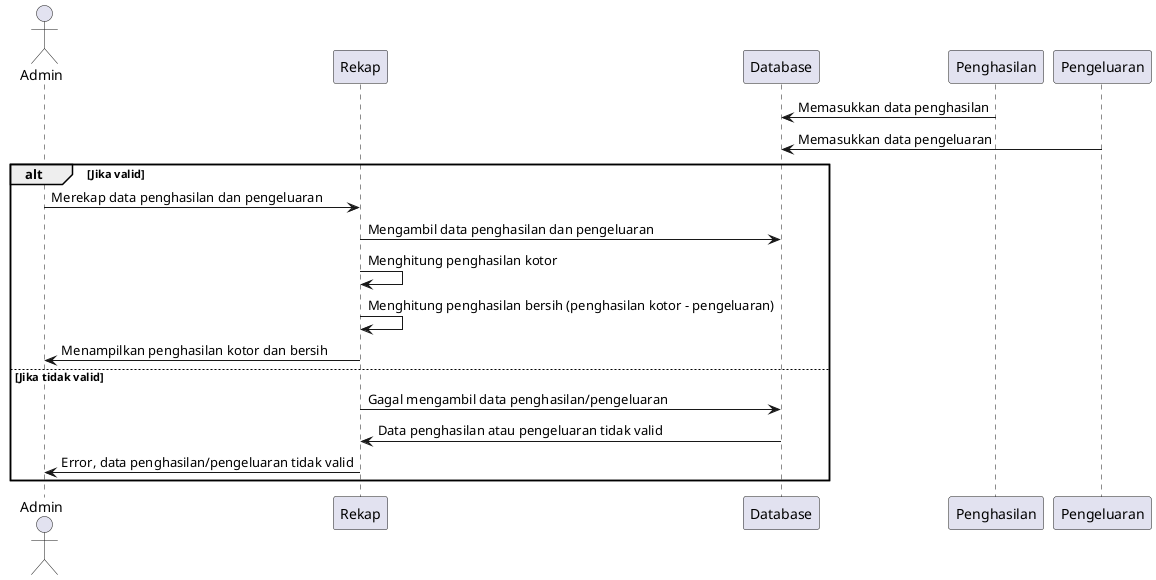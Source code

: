 @startuml

actor Admin
participant Rekap
participant "Database" as DB
participant Penghasilan
participant Pengeluaran

Penghasilan -> DB: Memasukkan data penghasilan
Pengeluaran -> DB: Memasukkan data pengeluaran

alt Jika valid
    Admin -> Rekap: Merekap data penghasilan dan pengeluaran
    Rekap -> DB: Mengambil data penghasilan dan pengeluaran
    Rekap -> Rekap: Menghitung penghasilan kotor
    Rekap -> Rekap: Menghitung penghasilan bersih (penghasilan kotor - pengeluaran)
    Rekap -> Admin: Menampilkan penghasilan kotor dan bersih

else Jika tidak valid
    Rekap -> DB: Gagal mengambil data penghasilan/pengeluaran
    DB -> Rekap: Data penghasilan atau pengeluaran tidak valid
    Rekap -> Admin: Error, data penghasilan/pengeluaran tidak valid
end

@enduml